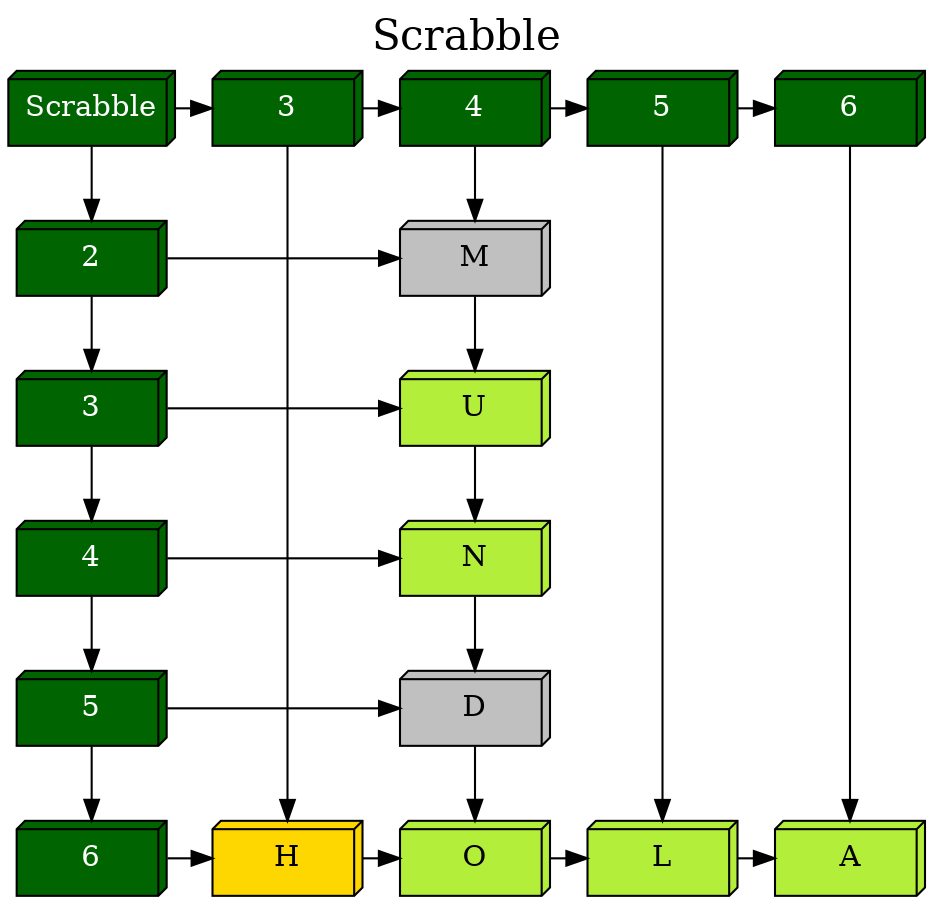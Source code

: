 digraph ScrabbleMD {
	node[shape = box3d]
	ObjectRoot[label="Scrabble", width=1,  fontcolor=white, fillcolor=darkgreen, style=filled,  group = 1 ];
	graph[label="Scrabble", labelloc = t, fontsize = 20];	ObjectX2 [label="3" width=1,  fontcolor=white, fillcolor=darkgreen, style=filled,  group =2];
	ObjectX5 [label="4" width=1,  fontcolor=white, fillcolor=darkgreen, style=filled,  group =5];
	ObjectX7 [label="5" width=1,  fontcolor=white, fillcolor=darkgreen, style=filled,  group =7];
	ObjectX9 [label="6"width=1,  fontcolor=white, fillcolor=darkgreen, style=filled,  group =9];
	ObjectY11->ObjectY12[constraint=false];
	ObjectY13->ObjectY14[constraint=false];
	ObjectY15->ObjectY16[constraint=false];
	ObjectY17->ObjectY18[constraint=false];
	ObjectY3->ObjectY4[constraint=false];
	ObjectY4->ObjectY6[constraint=false];
	ObjectY6->ObjectY8[constraint=false];
	ObjectY8->ObjectY10[constraint=false];
	ObjectY11 [label="2" width=1,  fontcolor=white, fillcolor=darkgreen, style=filled,  group=1  ];
	ObjectY13 [label="3" width=1,  fontcolor=white, fillcolor=darkgreen, style=filled,  group=1  ];
	ObjectY15 [label="4" width=1,  fontcolor=white, fillcolor=darkgreen, style=filled,  group=1  ];
	ObjectY17 [label="5" width=1,  fontcolor=white, fillcolor=darkgreen, style=filled,  group=1  ];
	ObjectY3 [label="6"width=1,  fontcolor=white, fillcolor=darkgreen, style=filled,  group=1  ];
	ObjectX2->ObjectY4
	ObjectX5->ObjectY12
	ObjectY12->ObjectY14;
	ObjectY14->ObjectY16;
	ObjectY16->ObjectY18;
	ObjectY18->ObjectY6;
	ObjectX7->ObjectY8
	ObjectX9->ObjectY10
	ObjectRoot->ObjectX2;
	ObjectX2->ObjectX5;
	ObjectX5->ObjectX7;
	ObjectX7->ObjectX9;
	ObjectRoot->ObjectY11;
	ObjectY11->ObjectY13;
	ObjectY13->ObjectY15;
	ObjectY15->ObjectY17;
	ObjectY17->ObjectY3;
	{ rank = same; ObjectRoot; 		ObjectX2; 		ObjectX5; 		ObjectX7; 		ObjectX9}
	ObjectY12[label="M" width = 1, style = filled, fillcolor = gray, group = 5];
	ObjectY14[label="U" width = 1, style = filled, fillcolor = olivedrab2, group = 5];
	ObjectY16[label="N" width = 1, style = filled, fillcolor = olivedrab2, group = 5];
	ObjectY18[label="D" width = 1, style = filled, fillcolor = gray, group = 5];
	ObjectY4[label="H" width = 1, style = filled, fillcolor = gold, group = 2];
	ObjectY6[label="O" width = 1, style = filled, fillcolor = olivedrab2, group = 5];
	ObjectY8[label="L" width = 1, style = filled, fillcolor = olivedrab2, group = 7];
	ObjectY10[label="A" width = 1, style = filled, fillcolor = olivedrab2, group = 9];
	{rank= same; 		ObjectY11;		ObjectY12}
	{rank=same;		ObjectY13;		ObjectY14}
	{rank=same;		ObjectY15;		ObjectY16}
	{rank=same;		ObjectY17;		ObjectY18}
	{rank=same;		ObjectY3;		ObjectY4;		ObjectY6;		ObjectY8;		ObjectY10}
}